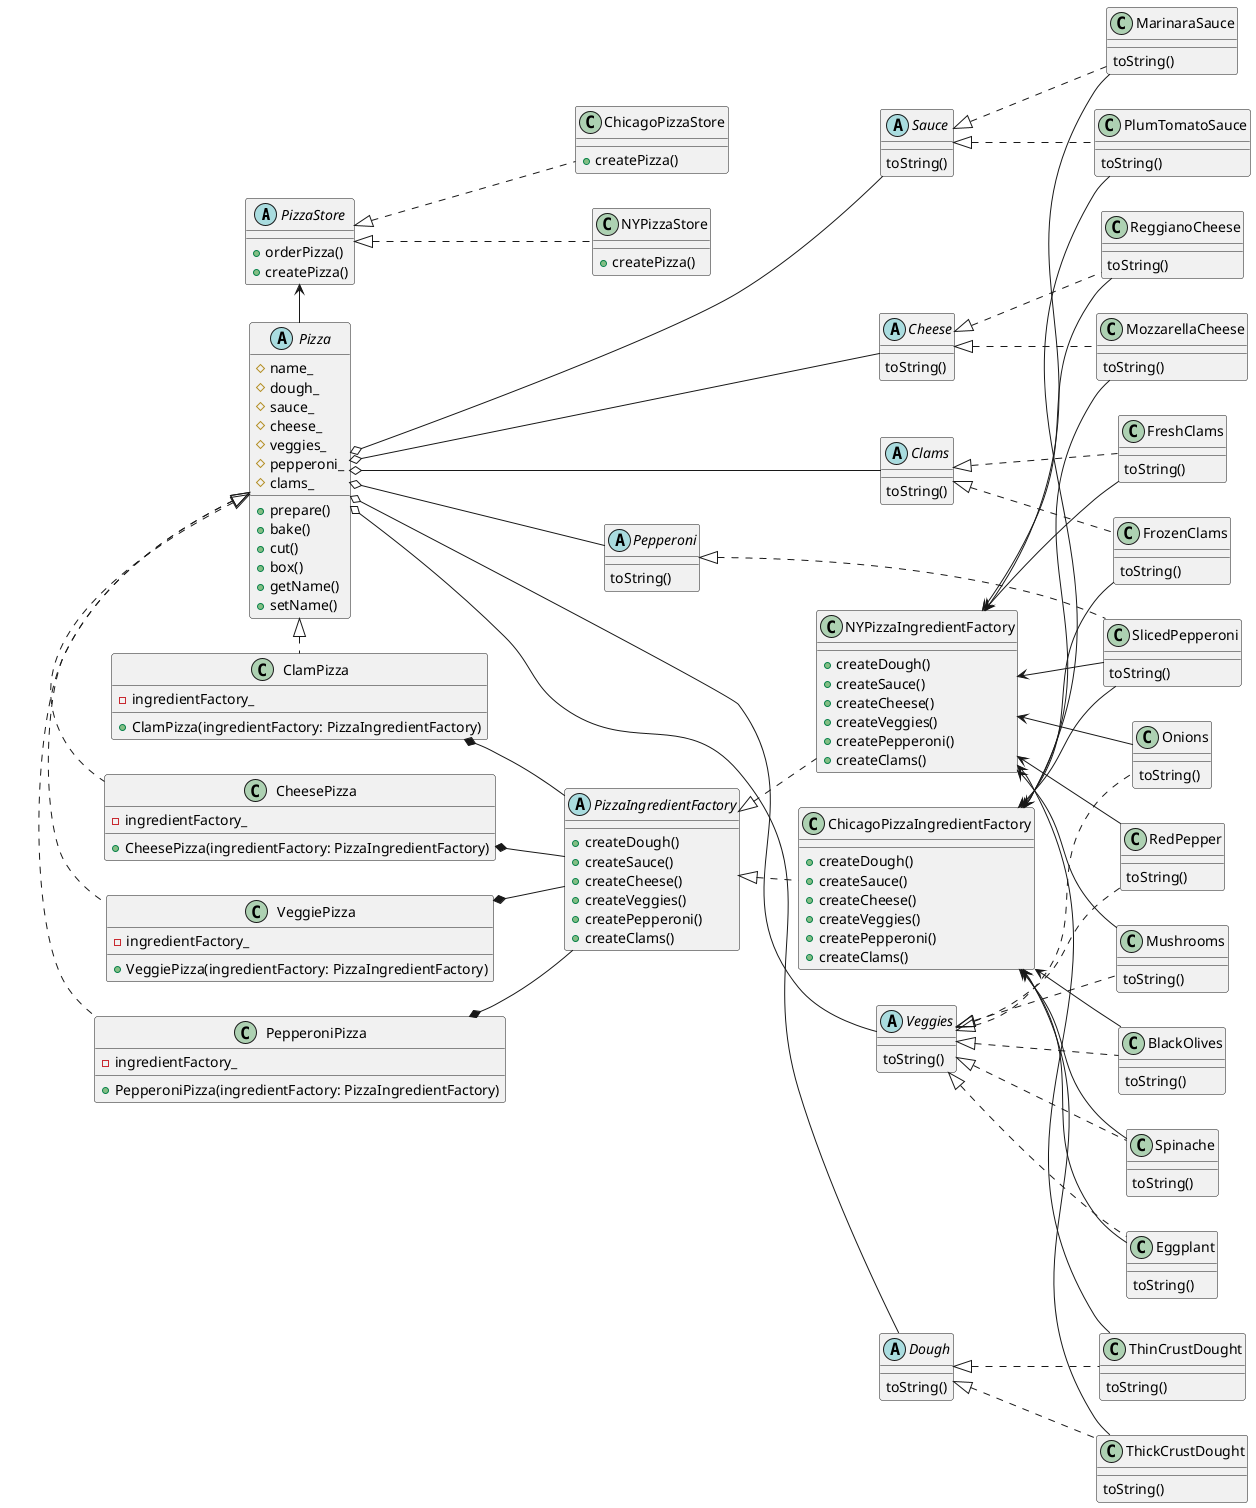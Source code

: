 @startuml abstract-factory
left to right direction

abstract class PizzaStore{
    +orderPizza()
    +createPizza()
}

class NYPizzaStore{
    +createPizza()
}

class ChicagoPizzaStore{
    +createPizza()
}

PizzaStore <|.. NYPizzaStore
PizzaStore <|.. ChicagoPizzaStore


abstract class Pizza{
    #name_
    #dough_
    #sauce_
    #cheese_
    #veggies_
    #pepperoni_
    #clams_

    +prepare()
    +bake()
    +cut()
    +box()
    +getName()
    +setName()
}

class CheesePizza{
    -ingredientFactory_
    +CheesePizza(ingredientFactory: PizzaIngredientFactory)

}

class ClamPizza{
    -ingredientFactory_
    +ClamPizza(ingredientFactory: PizzaIngredientFactory)
}

class PepperoniPizza{
    -ingredientFactory_
    +PepperoniPizza(ingredientFactory: PizzaIngredientFactory)
}

class VeggiePizza{
    -ingredientFactory_
    +VeggiePizza(ingredientFactory: PizzaIngredientFactory)
}

Pizza <|. CheesePizza
Pizza <|. ClamPizza
Pizza <|. PepperoniPizza
Pizza <|. VeggiePizza


'Abstract Factory
abstract class PizzaIngredientFactory {
    +createDough()
    +createSauce()
    +createCheese()
    +createVeggies()
    +createPepperoni()
    +createClams()
}

class NYPizzaIngredientFactory {
    +createDough()
    +createSauce()
    +createCheese()
    +createVeggies()
    +createPepperoni()
    +createClams()
}

class ChicagoPizzaIngredientFactory {
    +createDough()
    +createSauce()
    +createCheese()
    +createVeggies()
    +createPepperoni()
    +createClams()
}

PizzaIngredientFactory <|.. NYPizzaIngredientFactory
PizzaIngredientFactory <|.. ChicagoPizzaIngredientFactory

'Products
abstract class Dough{
    toString()
}

class ThickCrustDought{
    toString()
}

class ThinCrustDought{
    toString()
}

Dough <|.. ThickCrustDought
Dough <|.. ThinCrustDought

'------
abstract class Sauce{
    toString()
}

class PlumTomatoSauce{
    toString()
}

class MarinaraSauce{
    toString()
}

Sauce <|.. PlumTomatoSauce
Sauce <|.. MarinaraSauce

'------
abstract class Cheese{
    toString()
}

class MozzarellaCheese{
    toString()
}

class ReggianoCheese{
    toString()
}

Cheese <|.. MozzarellaCheese
Cheese <|.. ReggianoCheese

'------
abstract class Clams{
    toString()
}

class FreshClams{
    toString()
}

class FrozenClams{
    toString()
}

Clams <|.. FreshClams
Clams <|.. FrozenClams
'---

abstract class Pepperoni{
    toString()
}

class SlicedPepperoni{
    toString()
}

Pepperoni <|.. SlicedPepperoni

'---
abstract class Veggies{
    toString()
}

class BlackOlives{
    toString()
}

class Onions{
    toString()
}

class Spinache{
    toString()
}

class Eggplant{
    toString()
}

class RedPepper{
    toString()
}

class Mushrooms{
    toString()
}

Veggies <|.. BlackOlives
Veggies <|.. Onions
Veggies <|.. Spinache
Veggies <|.. Eggplant
Veggies <|.. RedPepper
Veggies <|.. Mushrooms

NYPizzaIngredientFactory <-- ThinCrustDought
NYPizzaIngredientFactory <-- MarinaraSauce
NYPizzaIngredientFactory <-- ReggianoCheese
NYPizzaIngredientFactory <-- FreshClams
NYPizzaIngredientFactory <-- SlicedPepperoni
NYPizzaIngredientFactory <-- Mushrooms
NYPizzaIngredientFactory <-- Onions
NYPizzaIngredientFactory <-- RedPepper

ChicagoPizzaIngredientFactory <-- ThickCrustDought
ChicagoPizzaIngredientFactory <-- PlumTomatoSauce
ChicagoPizzaIngredientFactory <-- MozzarellaCheese
ChicagoPizzaIngredientFactory <-- FrozenClams
ChicagoPizzaIngredientFactory <-- SlicedPepperoni
ChicagoPizzaIngredientFactory <-- BlackOlives
ChicagoPizzaIngredientFactory <-- Spinache
ChicagoPizzaIngredientFactory <-- Eggplant

Pizza o- Dough
Pizza o- Sauce
Pizza o- Cheese
Pizza o- Clams
Pizza o- Veggies
Pizza o- Pepperoni

PizzaStore <- Pizza

VeggiePizza *-- PizzaIngredientFactory
CheesePizza *-- PizzaIngredientFactory
ClamPizza   *-- PizzaIngredientFactory
PepperoniPizza  *-- PizzaIngredientFactory

@enduml
